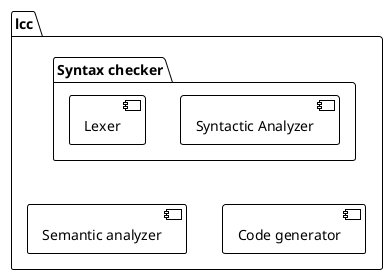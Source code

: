 @startuml
!theme plain
package "lcc" {
    package "Syntax checker" {
        [Lexer]
        [Syntactic Analyzer]
        [Lexer] -r[hidden]- [Syntactic Analyzer]
    }
    [Lexer] -d[hidden]- [Semantic analyzer]
    [Semantic analyzer] -r[hidden]- [Code generator]
}
@enduml

